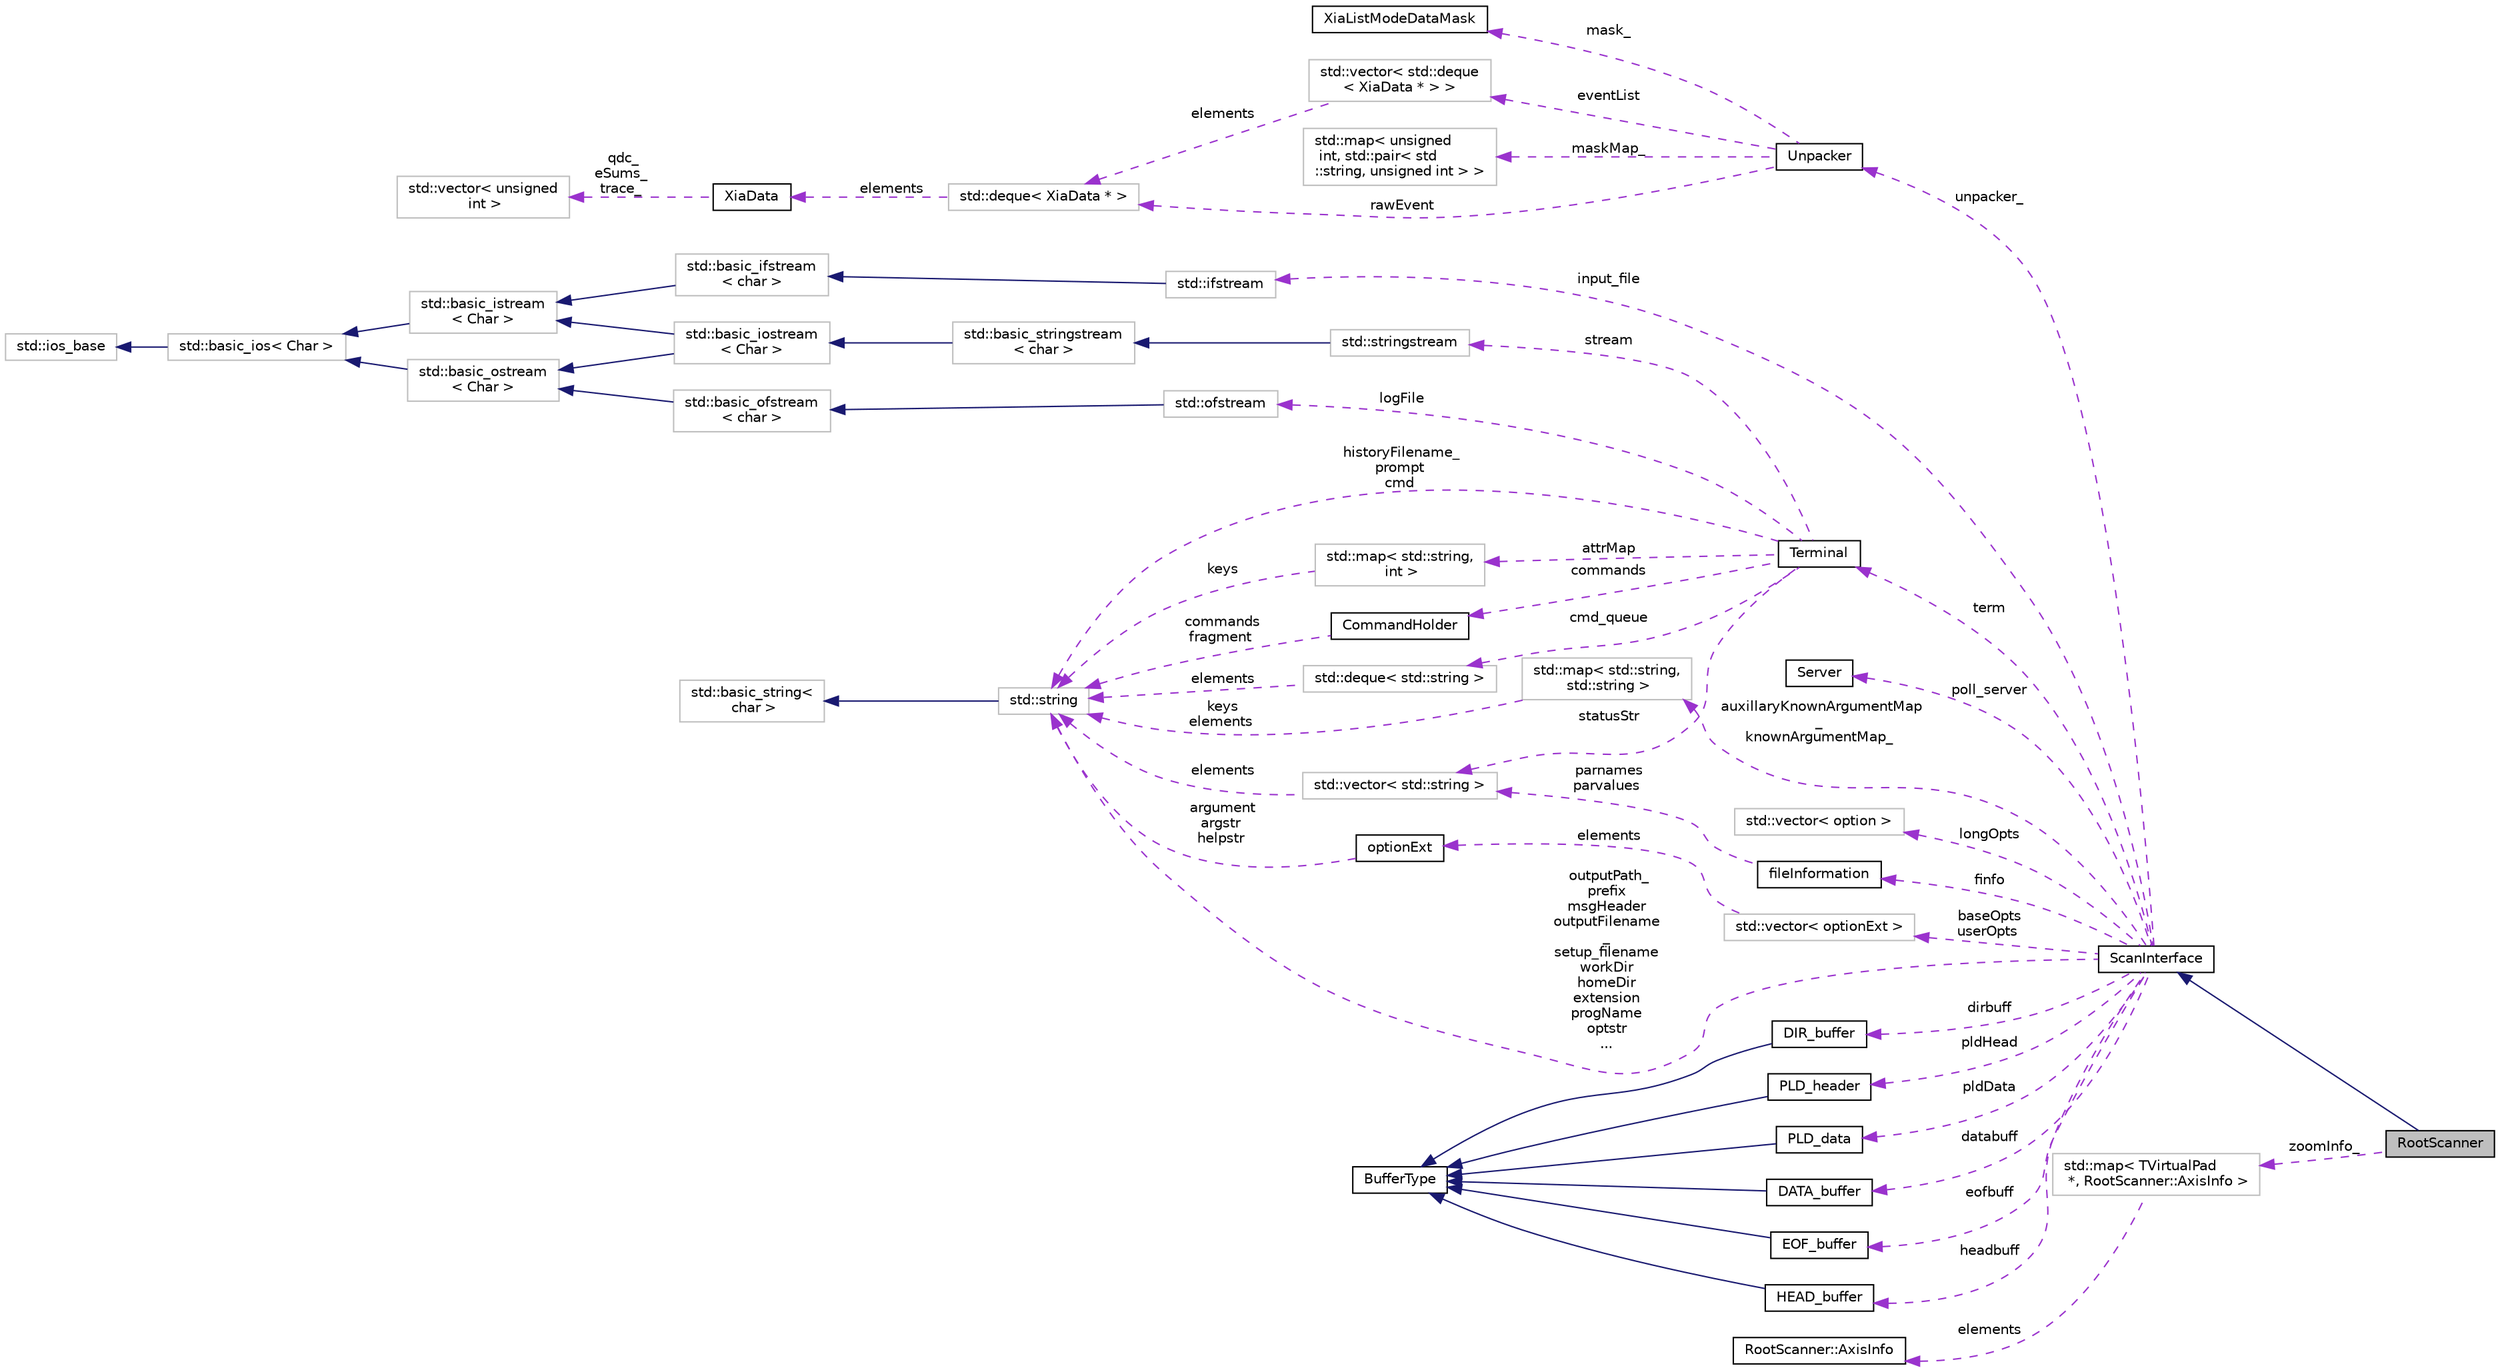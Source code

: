 digraph "RootScanner"
{
  edge [fontname="Helvetica",fontsize="10",labelfontname="Helvetica",labelfontsize="10"];
  node [fontname="Helvetica",fontsize="10",shape=record];
  rankdir="LR";
  Node1 [label="RootScanner",height=0.2,width=0.4,color="black", fillcolor="grey75", style="filled", fontcolor="black"];
  Node2 -> Node1 [dir="back",color="midnightblue",fontsize="10",style="solid",fontname="Helvetica"];
  Node2 [label="ScanInterface",height=0.2,width=0.4,color="black", fillcolor="white", style="filled",URL="$d7/dfc/class_scan_interface.html"];
  Node3 -> Node2 [dir="back",color="darkorchid3",fontsize="10",style="dashed",label=" pldData" ,fontname="Helvetica"];
  Node3 [label="PLD_data",height=0.2,width=0.4,color="black", fillcolor="white", style="filled",URL="$d0/d15/class_p_l_d__data.html",tooltip="The DATA buffer contains all physics data within the .pld file. "];
  Node4 -> Node3 [dir="back",color="midnightblue",fontsize="10",style="solid",fontname="Helvetica"];
  Node4 [label="BufferType",height=0.2,width=0.4,color="black", fillcolor="white", style="filled",URL="$d4/d57/class_buffer_type.html"];
  Node5 -> Node2 [dir="back",color="darkorchid3",fontsize="10",style="dashed",label=" poll_server" ,fontname="Helvetica"];
  Node5 [label="Server",height=0.2,width=0.4,color="black", fillcolor="white", style="filled",URL="$dc/db6/class_server.html"];
  Node6 -> Node2 [dir="back",color="darkorchid3",fontsize="10",style="dashed",label=" unpacker_" ,fontname="Helvetica"];
  Node6 [label="Unpacker",height=0.2,width=0.4,color="black", fillcolor="white", style="filled",URL="$d2/de8/class_unpacker.html"];
  Node7 -> Node6 [dir="back",color="darkorchid3",fontsize="10",style="dashed",label=" eventList" ,fontname="Helvetica"];
  Node7 [label="std::vector\< std::deque\l\< XiaData * \> \>",height=0.2,width=0.4,color="grey75", fillcolor="white", style="filled"];
  Node8 -> Node7 [dir="back",color="darkorchid3",fontsize="10",style="dashed",label=" elements" ,fontname="Helvetica"];
  Node8 [label="std::deque\< XiaData * \>",height=0.2,width=0.4,color="grey75", fillcolor="white", style="filled"];
  Node9 -> Node8 [dir="back",color="darkorchid3",fontsize="10",style="dashed",label=" elements" ,fontname="Helvetica"];
  Node9 [label="XiaData",height=0.2,width=0.4,color="black", fillcolor="white", style="filled",URL="$d2/ddd/class_xia_data.html",tooltip="A pixie16 channel event. "];
  Node10 -> Node9 [dir="back",color="darkorchid3",fontsize="10",style="dashed",label=" qdc_\neSums_\ntrace_" ,fontname="Helvetica"];
  Node10 [label="std::vector\< unsigned\l int \>",height=0.2,width=0.4,color="grey75", fillcolor="white", style="filled"];
  Node11 -> Node6 [dir="back",color="darkorchid3",fontsize="10",style="dashed",label=" mask_" ,fontname="Helvetica"];
  Node11 [label="XiaListModeDataMask",height=0.2,width=0.4,color="black", fillcolor="white", style="filled",URL="$dc/d76/class_xia_list_mode_data_mask.html"];
  Node8 -> Node6 [dir="back",color="darkorchid3",fontsize="10",style="dashed",label=" rawEvent" ,fontname="Helvetica"];
  Node12 -> Node6 [dir="back",color="darkorchid3",fontsize="10",style="dashed",label=" maskMap_" ,fontname="Helvetica"];
  Node12 [label="std::map\< unsigned\l int, std::pair\< std\l::string, unsigned int \> \>",height=0.2,width=0.4,color="grey75", fillcolor="white", style="filled"];
  Node13 -> Node2 [dir="back",color="darkorchid3",fontsize="10",style="dashed",label=" longOpts" ,fontname="Helvetica"];
  Node13 [label="std::vector\< option \>",height=0.2,width=0.4,color="grey75", fillcolor="white", style="filled"];
  Node14 -> Node2 [dir="back",color="darkorchid3",fontsize="10",style="dashed",label=" baseOpts\nuserOpts" ,fontname="Helvetica"];
  Node14 [label="std::vector\< optionExt \>",height=0.2,width=0.4,color="grey75", fillcolor="white", style="filled"];
  Node15 -> Node14 [dir="back",color="darkorchid3",fontsize="10",style="dashed",label=" elements" ,fontname="Helvetica"];
  Node15 [label="optionExt",height=0.2,width=0.4,color="black", fillcolor="white", style="filled",URL="$d4/d23/classoption_ext.html"];
  Node16 -> Node15 [dir="back",color="darkorchid3",fontsize="10",style="dashed",label=" argument\nargstr\nhelpstr" ,fontname="Helvetica"];
  Node16 [label="std::string",height=0.2,width=0.4,color="grey75", fillcolor="white", style="filled",tooltip="STL class. "];
  Node17 -> Node16 [dir="back",color="midnightblue",fontsize="10",style="solid",fontname="Helvetica"];
  Node17 [label="std::basic_string\<\l char \>",height=0.2,width=0.4,color="grey75", fillcolor="white", style="filled",tooltip="STL class. "];
  Node18 -> Node2 [dir="back",color="darkorchid3",fontsize="10",style="dashed",label=" eofbuff" ,fontname="Helvetica"];
  Node18 [label="EOF_buffer",height=0.2,width=0.4,color="black", fillcolor="white", style="filled",URL="$d6/d4e/class_e_o_f__buffer.html",tooltip="A single EOF buffer signals the end of a run (pacman .ldf format). A double EOF signals the end of th..."];
  Node4 -> Node18 [dir="back",color="midnightblue",fontsize="10",style="solid",fontname="Helvetica"];
  Node19 -> Node2 [dir="back",color="darkorchid3",fontsize="10",style="dashed",label=" input_file" ,fontname="Helvetica"];
  Node19 [label="std::ifstream",height=0.2,width=0.4,color="grey75", fillcolor="white", style="filled",tooltip="STL class. "];
  Node20 -> Node19 [dir="back",color="midnightblue",fontsize="10",style="solid",fontname="Helvetica"];
  Node20 [label="std::basic_ifstream\l\< char \>",height=0.2,width=0.4,color="grey75", fillcolor="white", style="filled",tooltip="STL class. "];
  Node21 -> Node20 [dir="back",color="midnightblue",fontsize="10",style="solid",fontname="Helvetica"];
  Node21 [label="std::basic_istream\l\< Char \>",height=0.2,width=0.4,color="grey75", fillcolor="white", style="filled",tooltip="STL class. "];
  Node22 -> Node21 [dir="back",color="midnightblue",fontsize="10",style="solid",fontname="Helvetica"];
  Node22 [label="std::basic_ios\< Char \>",height=0.2,width=0.4,color="grey75", fillcolor="white", style="filled",tooltip="STL class. "];
  Node23 -> Node22 [dir="back",color="midnightblue",fontsize="10",style="solid",fontname="Helvetica"];
  Node23 [label="std::ios_base",height=0.2,width=0.4,color="grey75", fillcolor="white", style="filled",tooltip="STL class. "];
  Node24 -> Node2 [dir="back",color="darkorchid3",fontsize="10",style="dashed",label=" term" ,fontname="Helvetica"];
  Node24 [label="Terminal",height=0.2,width=0.4,color="black", fillcolor="white", style="filled",URL="$dc/d46/class_terminal.html"];
  Node25 -> Node24 [dir="back",color="darkorchid3",fontsize="10",style="dashed",label=" attrMap" ,fontname="Helvetica"];
  Node25 [label="std::map\< std::string,\l int \>",height=0.2,width=0.4,color="grey75", fillcolor="white", style="filled"];
  Node16 -> Node25 [dir="back",color="darkorchid3",fontsize="10",style="dashed",label=" keys" ,fontname="Helvetica"];
  Node26 -> Node24 [dir="back",color="darkorchid3",fontsize="10",style="dashed",label=" commands" ,fontname="Helvetica"];
  Node26 [label="CommandHolder",height=0.2,width=0.4,color="black", fillcolor="white", style="filled",URL="$d2/d2e/class_command_holder.html"];
  Node16 -> Node26 [dir="back",color="darkorchid3",fontsize="10",style="dashed",label=" commands\nfragment" ,fontname="Helvetica"];
  Node16 -> Node24 [dir="back",color="darkorchid3",fontsize="10",style="dashed",label=" historyFilename_\nprompt\ncmd" ,fontname="Helvetica"];
  Node27 -> Node24 [dir="back",color="darkorchid3",fontsize="10",style="dashed",label=" stream" ,fontname="Helvetica"];
  Node27 [label="std::stringstream",height=0.2,width=0.4,color="grey75", fillcolor="white", style="filled",tooltip="STL class. "];
  Node28 -> Node27 [dir="back",color="midnightblue",fontsize="10",style="solid",fontname="Helvetica"];
  Node28 [label="std::basic_stringstream\l\< char \>",height=0.2,width=0.4,color="grey75", fillcolor="white", style="filled",tooltip="STL class. "];
  Node29 -> Node28 [dir="back",color="midnightblue",fontsize="10",style="solid",fontname="Helvetica"];
  Node29 [label="std::basic_iostream\l\< Char \>",height=0.2,width=0.4,color="grey75", fillcolor="white", style="filled",tooltip="STL class. "];
  Node21 -> Node29 [dir="back",color="midnightblue",fontsize="10",style="solid",fontname="Helvetica"];
  Node30 -> Node29 [dir="back",color="midnightblue",fontsize="10",style="solid",fontname="Helvetica"];
  Node30 [label="std::basic_ostream\l\< Char \>",height=0.2,width=0.4,color="grey75", fillcolor="white", style="filled",tooltip="STL class. "];
  Node22 -> Node30 [dir="back",color="midnightblue",fontsize="10",style="solid",fontname="Helvetica"];
  Node31 -> Node24 [dir="back",color="darkorchid3",fontsize="10",style="dashed",label=" logFile" ,fontname="Helvetica"];
  Node31 [label="std::ofstream",height=0.2,width=0.4,color="grey75", fillcolor="white", style="filled",tooltip="STL class. "];
  Node32 -> Node31 [dir="back",color="midnightblue",fontsize="10",style="solid",fontname="Helvetica"];
  Node32 [label="std::basic_ofstream\l\< char \>",height=0.2,width=0.4,color="grey75", fillcolor="white", style="filled",tooltip="STL class. "];
  Node30 -> Node32 [dir="back",color="midnightblue",fontsize="10",style="solid",fontname="Helvetica"];
  Node33 -> Node24 [dir="back",color="darkorchid3",fontsize="10",style="dashed",label=" statusStr" ,fontname="Helvetica"];
  Node33 [label="std::vector\< std::string \>",height=0.2,width=0.4,color="grey75", fillcolor="white", style="filled"];
  Node16 -> Node33 [dir="back",color="darkorchid3",fontsize="10",style="dashed",label=" elements" ,fontname="Helvetica"];
  Node34 -> Node24 [dir="back",color="darkorchid3",fontsize="10",style="dashed",label=" cmd_queue" ,fontname="Helvetica"];
  Node34 [label="std::deque\< std::string \>",height=0.2,width=0.4,color="grey75", fillcolor="white", style="filled"];
  Node16 -> Node34 [dir="back",color="darkorchid3",fontsize="10",style="dashed",label=" elements" ,fontname="Helvetica"];
  Node35 -> Node2 [dir="back",color="darkorchid3",fontsize="10",style="dashed",label=" dirbuff" ,fontname="Helvetica"];
  Node35 [label="DIR_buffer",height=0.2,width=0.4,color="black", fillcolor="white", style="filled",URL="$d2/deb/class_d_i_r__buffer.html"];
  Node4 -> Node35 [dir="back",color="midnightblue",fontsize="10",style="solid",fontname="Helvetica"];
  Node36 -> Node2 [dir="back",color="darkorchid3",fontsize="10",style="dashed",label=" pldHead" ,fontname="Helvetica"];
  Node36 [label="PLD_header",height=0.2,width=0.4,color="black", fillcolor="white", style="filled",URL="$de/deb/class_p_l_d__header.html",tooltip="The pld header contains information about the run including the date/time, the title, and the run number. "];
  Node4 -> Node36 [dir="back",color="midnightblue",fontsize="10",style="solid",fontname="Helvetica"];
  Node37 -> Node2 [dir="back",color="darkorchid3",fontsize="10",style="dashed",label=" finfo" ,fontname="Helvetica"];
  Node37 [label="fileInformation",height=0.2,width=0.4,color="black", fillcolor="white", style="filled",URL="$d1/db0/classfile_information.html"];
  Node33 -> Node37 [dir="back",color="darkorchid3",fontsize="10",style="dashed",label=" parnames\nparvalues" ,fontname="Helvetica"];
  Node16 -> Node2 [dir="back",color="darkorchid3",fontsize="10",style="dashed",label=" outputPath_\nprefix\nmsgHeader\noutputFilename\l_\nsetup_filename\nworkDir\nhomeDir\nextension\nprogName\noptstr\n..." ,fontname="Helvetica"];
  Node38 -> Node2 [dir="back",color="darkorchid3",fontsize="10",style="dashed",label=" auxillaryKnownArgumentMap\l_\nknownArgumentMap_" ,fontname="Helvetica"];
  Node38 [label="std::map\< std::string,\l std::string \>",height=0.2,width=0.4,color="grey75", fillcolor="white", style="filled"];
  Node16 -> Node38 [dir="back",color="darkorchid3",fontsize="10",style="dashed",label=" keys\nelements" ,fontname="Helvetica"];
  Node39 -> Node2 [dir="back",color="darkorchid3",fontsize="10",style="dashed",label=" databuff" ,fontname="Helvetica"];
  Node39 [label="DATA_buffer",height=0.2,width=0.4,color="black", fillcolor="white", style="filled",URL="$d0/dff/class_d_a_t_a__buffer.html"];
  Node4 -> Node39 [dir="back",color="midnightblue",fontsize="10",style="solid",fontname="Helvetica"];
  Node40 -> Node2 [dir="back",color="darkorchid3",fontsize="10",style="dashed",label=" headbuff" ,fontname="Helvetica"];
  Node40 [label="HEAD_buffer",height=0.2,width=0.4,color="black", fillcolor="white", style="filled",URL="$d8/d68/class_h_e_a_d__buffer.html"];
  Node4 -> Node40 [dir="back",color="midnightblue",fontsize="10",style="solid",fontname="Helvetica"];
  Node41 -> Node1 [dir="back",color="darkorchid3",fontsize="10",style="dashed",label=" zoomInfo_" ,fontname="Helvetica"];
  Node41 [label="std::map\< TVirtualPad\l *, RootScanner::AxisInfo \>",height=0.2,width=0.4,color="grey75", fillcolor="white", style="filled"];
  Node42 -> Node41 [dir="back",color="darkorchid3",fontsize="10",style="dashed",label=" elements" ,fontname="Helvetica"];
  Node42 [label="RootScanner::AxisInfo",height=0.2,width=0.4,color="black", fillcolor="white", style="filled",URL="$d2/d53/struct_root_scanner_1_1_axis_info.html"];
}
